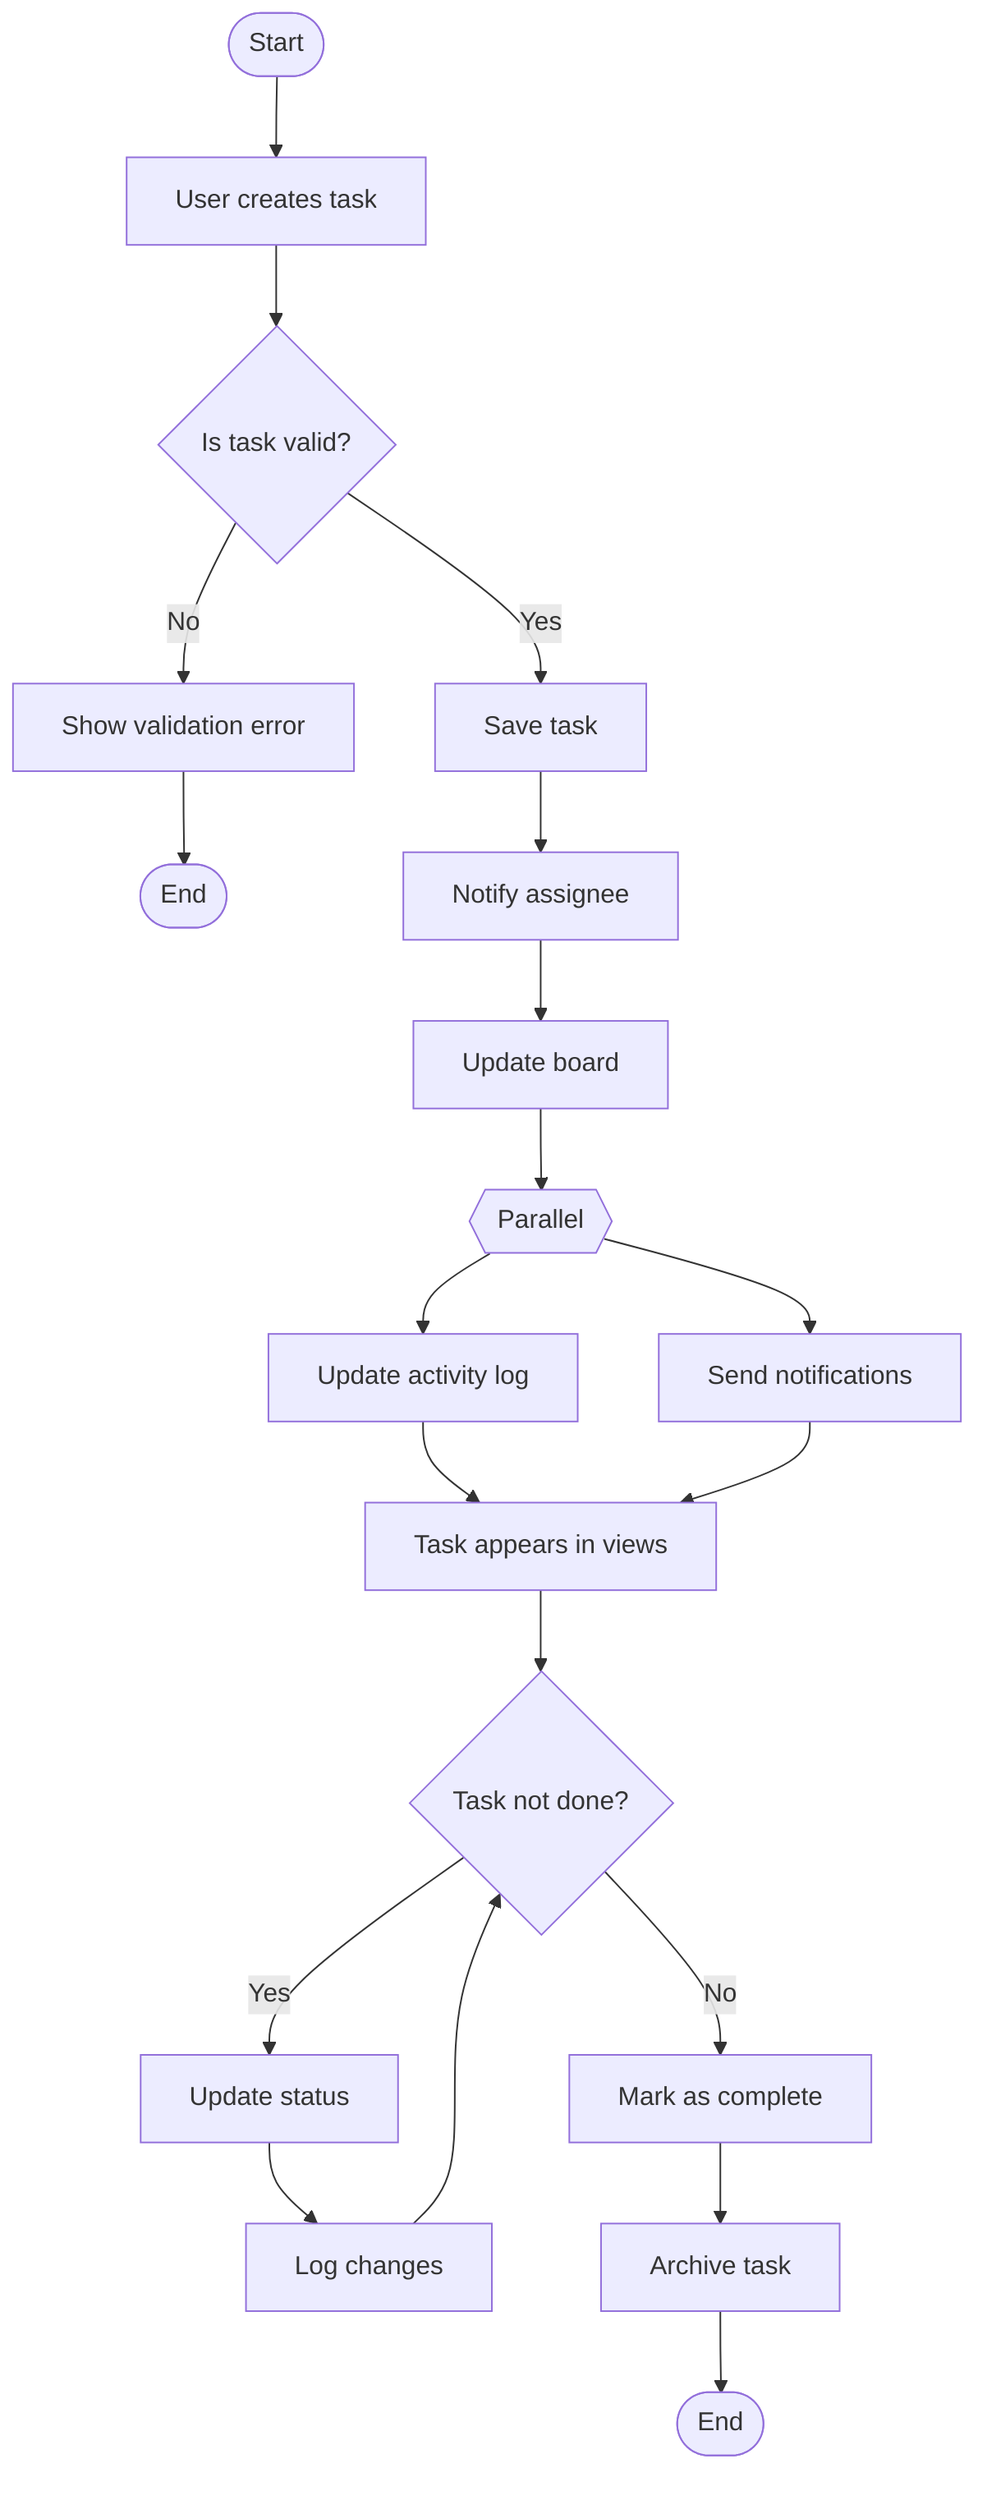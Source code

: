 flowchart TD
  Start([Start]) --> CreateTask[User creates task]
  CreateTask --> IsValid{Is task valid?}
  
  IsValid -->|Yes| SaveTask[Save task]
  IsValid -->|No| ShowError[Show validation error]
  ShowError --> End1([End])
  
  SaveTask --> NotifyAssignee[Notify assignee]
  NotifyAssignee --> UpdateBoard[Update board]
  
  UpdateBoard --> parallel1{{Parallel}}
  parallel1 --> UpdateLog[Update activity log]
  parallel1 --> SendNotif[Send notifications]
  
  UpdateLog --> ShowInViews[Task appears in views]
  SendNotif --> ShowInViews
  
  ShowInViews --> TaskLoop{Task not done?}
  TaskLoop -->|Yes| UpdateStatus[Update status]
  UpdateStatus --> LogChanges[Log changes]
  LogChanges --> TaskLoop
  
  TaskLoop -->|No| MarkComplete[Mark as complete]
  MarkComplete --> Archive[Archive task]
  Archive --> End2([End])